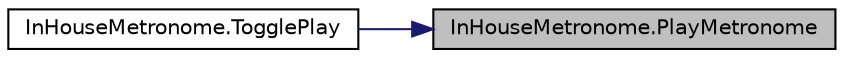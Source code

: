 digraph "InHouseMetronome.PlayMetronome"
{
 // LATEX_PDF_SIZE
  edge [fontname="Helvetica",fontsize="10",labelfontname="Helvetica",labelfontsize="10"];
  node [fontname="Helvetica",fontsize="10",shape=record];
  rankdir="RL";
  Node1 [label="InHouseMetronome.PlayMetronome",height=0.2,width=0.4,color="black", fillcolor="grey75", style="filled", fontcolor="black",tooltip=" "];
  Node1 -> Node2 [dir="back",color="midnightblue",fontsize="10",style="solid",fontname="Helvetica"];
  Node2 [label="InHouseMetronome.TogglePlay",height=0.2,width=0.4,color="black", fillcolor="white", style="filled",URL="$class_in_house_metronome.html#a0e3b3ec521222b33400d2b1867a67857",tooltip=" "];
}
